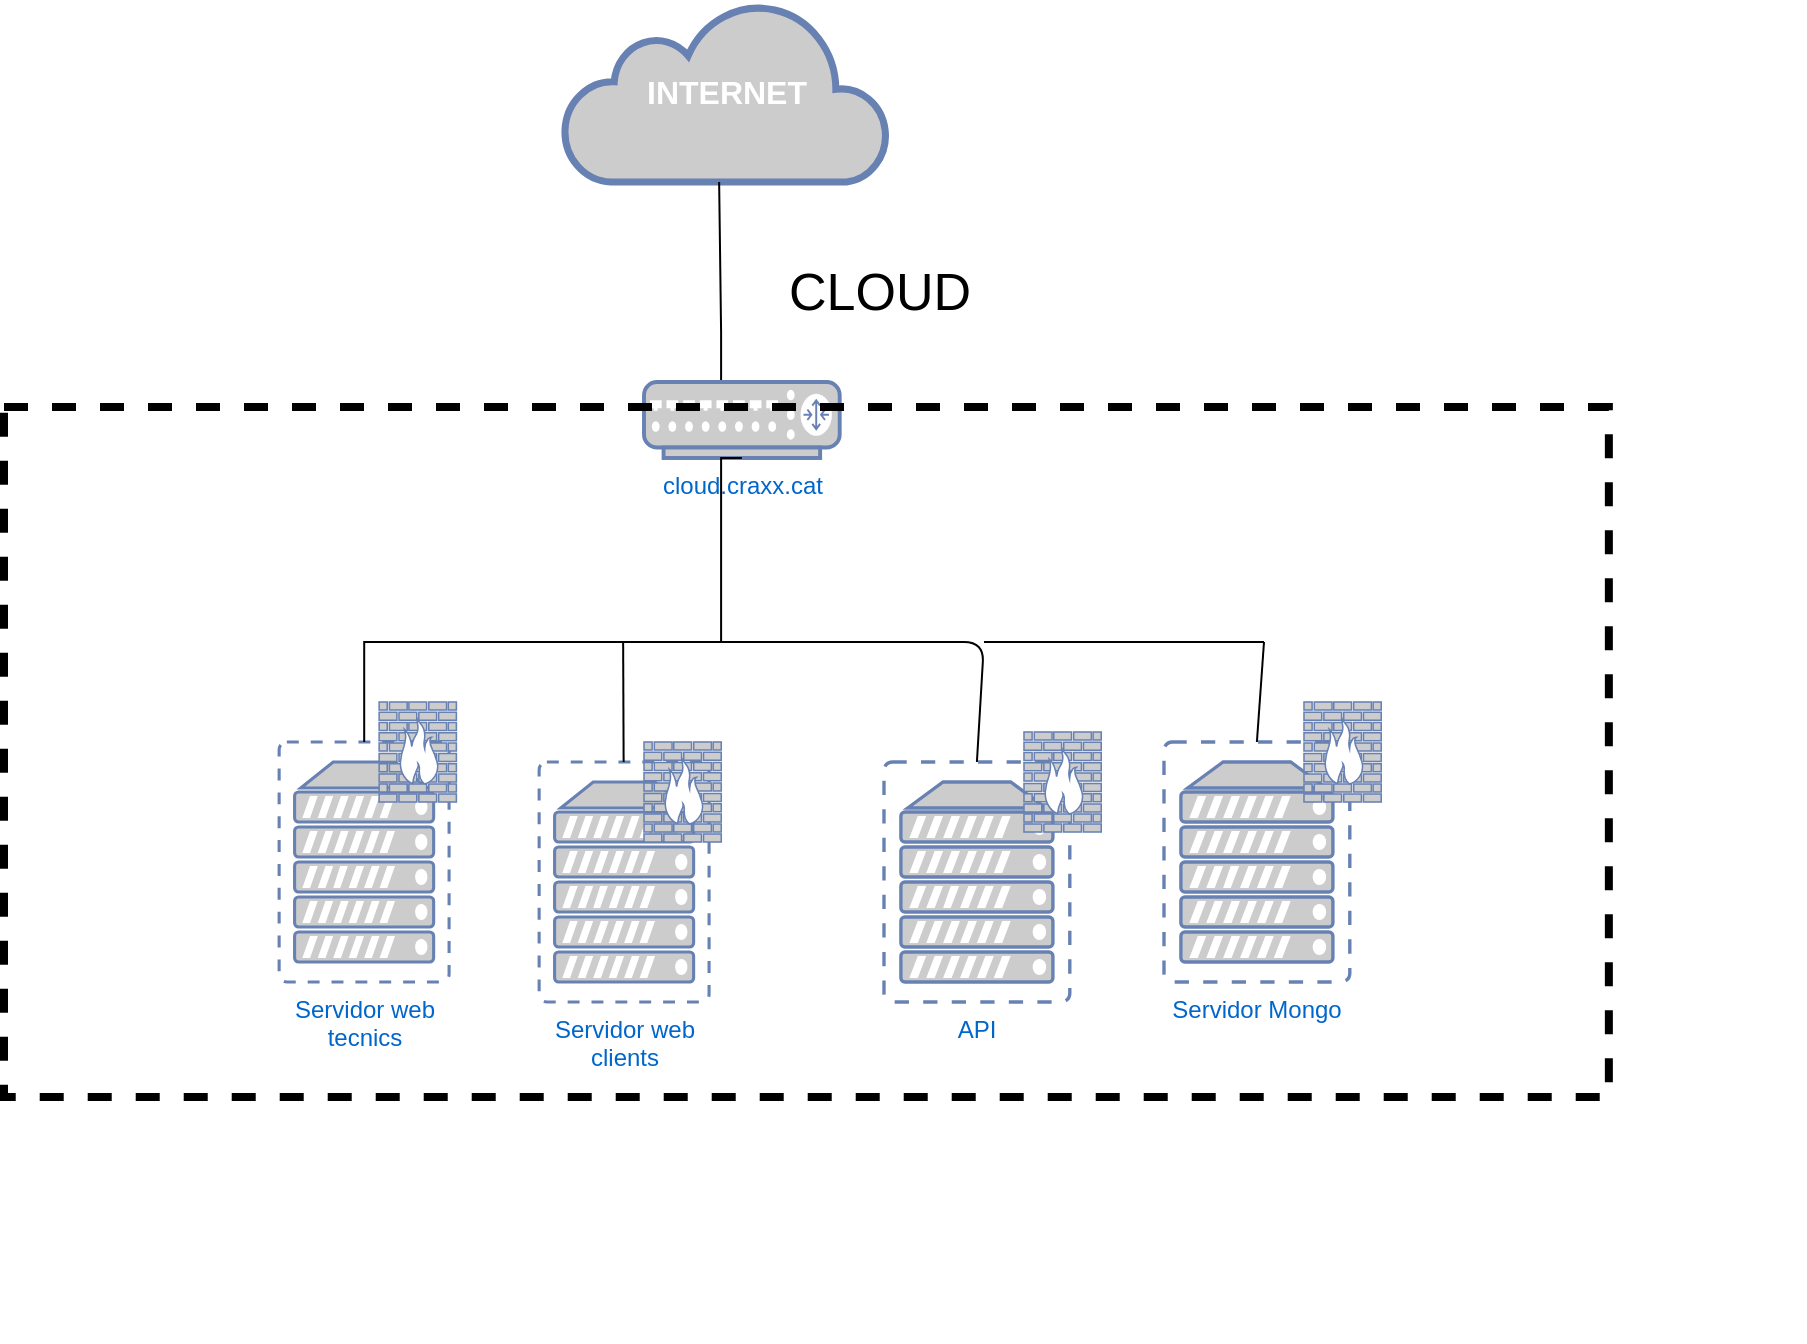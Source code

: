 <mxfile version="13.0.5" type="google"><diagram name="Page-1" id="c37626ed-c26b-45fb-9056-f9ebc6bb27b6"><mxGraphModel dx="2386" dy="1500" grid="1" gridSize="10" guides="1" tooltips="1" connect="1" arrows="1" fold="1" page="1" pageScale="1" pageWidth="1100" pageHeight="850" background="#ffffff" math="0" shadow="0"><root><mxCell id="0"/><mxCell id="1" parent="0"/><mxCell id="Qi7QpuUZEXk-ezAzCl7Y-1" value="&lt;font style=&quot;font-size: 16px&quot;&gt;&lt;b&gt;INTERNET&lt;/b&gt;&lt;/font&gt;" style="html=1;outlineConnect=0;fillColor=#CCCCCC;strokeColor=#6881B3;gradientColor=none;gradientDirection=north;strokeWidth=2;shape=mxgraph.networks.cloud;fontColor=#ffffff;" parent="1" vertex="1"><mxGeometry x="410" y="60" width="162" height="90" as="geometry"/></mxCell><mxCell id="Qi7QpuUZEXk-ezAzCl7Y-5" style="edgeStyle=orthogonalEdgeStyle;rounded=0;orthogonalLoop=1;jettySize=auto;html=1;entryX=0.5;entryY=1;entryDx=0;entryDy=0;entryPerimeter=0;endArrow=none;endFill=0;" parent="1" source="Qi7QpuUZEXk-ezAzCl7Y-4" edge="1"><mxGeometry relative="1" as="geometry"><Array as="points"><mxPoint x="488.57" y="225"/><mxPoint x="487.57" y="225"/></Array><mxPoint x="487.57" y="150" as="targetPoint"/></mxGeometry></mxCell><mxCell id="Qi7QpuUZEXk-ezAzCl7Y-12" value="" style="group" parent="1" vertex="1" connectable="0"><mxGeometry x="580" y="390" width="450.0" height="340" as="geometry"/></mxCell><mxCell id="Qi7QpuUZEXk-ezAzCl7Y-15" value="" style="group" parent="Qi7QpuUZEXk-ezAzCl7Y-12" vertex="1" connectable="0"><mxGeometry x="-67.568" y="-150" width="517.568" height="490" as="geometry"/></mxCell><mxCell id="Qi7QpuUZEXk-ezAzCl7Y-4" value="cloud.craxx.cat" style="fontColor=#0066CC;verticalAlign=top;verticalLabelPosition=bottom;labelPosition=center;align=center;html=1;outlineConnect=0;fillColor=#CCCCCC;strokeColor=#6881B3;gradientColor=none;gradientDirection=north;strokeWidth=2;shape=mxgraph.networks.router;" parent="Qi7QpuUZEXk-ezAzCl7Y-15" vertex="1"><mxGeometry x="-62.43" y="10" width="97.851" height="38" as="geometry"/></mxCell><mxCell id="Qi7QpuUZEXk-ezAzCl7Y-6" value="API" style="fontColor=#0066CC;verticalAlign=top;verticalLabelPosition=bottom;labelPosition=center;align=center;html=1;outlineConnect=0;fillColor=#CCCCCC;strokeColor=#6881B3;gradientColor=none;gradientDirection=north;strokeWidth=2;shape=mxgraph.networks.virtual_server;" parent="Qi7QpuUZEXk-ezAzCl7Y-15" vertex="1"><mxGeometry x="57.565" y="200" width="92.904" height="120.0" as="geometry"/></mxCell><mxCell id="StNixpbK4XWvQTIkGnch-7" value="Servidor web&lt;br&gt;clients&lt;br&gt;" style="fontColor=#0066CC;verticalAlign=top;verticalLabelPosition=bottom;labelPosition=center;align=center;html=1;outlineConnect=0;fillColor=#CCCCCC;strokeColor=#6881B3;gradientColor=none;gradientDirection=north;strokeWidth=2;shape=mxgraph.networks.virtual_server;" parent="Qi7QpuUZEXk-ezAzCl7Y-15" vertex="1"><mxGeometry x="-114.86" y="200" width="84.97" height="120" as="geometry"/></mxCell><mxCell id="Qi7QpuUZEXk-ezAzCl7Y-11" value="&lt;span style=&quot;color: rgba(0 , 0 , 0 , 0) ; font-family: monospace ; font-size: 0px&quot;&gt;%3CmxGraphModel%3E%3Croot%3E%3CmxCell%20id%3D%220%22%2F%3E%3CmxCell%20id%3D%221%22%20parent%3D%220%22%2F%3E%3CmxCell%20id%3D%222%22%20value%3D%22%22%20style%3D%22fontColor%3D%230066CC%3BverticalAlign%3Dtop%3BverticalLabelPosition%3Dbottom%3BlabelPosition%3Dcenter%3Balign%3Dcenter%3Bhtml%3D1%3BoutlineConnect%3D0%3BfillColor%3D%23CCCCCC%3BstrokeColor%3D%236881B3%3BgradientColor%3Dnone%3BgradientDirection%3Dnorth%3BstrokeWidth%3D2%3Bshape%3Dmxgraph.networks.firewall%3B%22%20vertex%3D%221%22%20parent%3D%221%22%3E%3CmxGeometry%20x%3D%22450.007%22%20y%3D%22430%22%20width%3D%2238.624%22%20height%3D%2250.0%22%20as%3D%22geometry%22%2F%3E%3C%2FmxCell%3E%3C%2Froot%3E%3C%2FmxGraphModel%3E&lt;/span&gt;&lt;span style=&quot;color: rgba(0 , 0 , 0 , 0) ; font-family: monospace ; font-size: 0px&quot;&gt;%3CmxGraphModel%3E%3Croot%3E%3CmxCell%20id%3D%220%22%2F%3E%3CmxCell%20id%3D%221%22%20parent%3D%220%22%2F%3E%3CmxCell%20id%3D%222%22%20value%3D%22%22%20style%3D%22fontColor%3D%230066CC%3BverticalAlign%3Dtop%3BverticalLabelPosition%3Dbottom%3BlabelPosition%3Dcenter%3Balign%3Dcenter%3Bhtml%3D1%3BoutlineConnect%3D0%3BfillColor%3D%23CCCCCC%3BstrokeColor%3D%236881B3%3BgradientColor%3Dnone%3BgradientDirection%3Dnorth%3BstrokeWidth%3D2%3Bshape%3Dmxgraph.networks.firewall%3B%22%20vertex%3D%221%22%20parent%3D%221%22%3E%3CmxGeometry%20x%3D%22450.007%22%20y%3D%22430%22%20width%3D%2238.624%22%20height%3D%2250.0%22%20as%3D%22geometry%22%2F%3E%3C%2FmxCell%3E%3C%2Froot%3E%3C%2FmxGraphModel%3E&lt;/span&gt;" style="fontColor=#0066CC;verticalAlign=top;verticalLabelPosition=bottom;labelPosition=center;align=center;html=1;outlineConnect=0;fillColor=#CCCCCC;strokeColor=#6881B3;gradientColor=none;gradientDirection=north;strokeWidth=2;shape=mxgraph.networks.firewall;" parent="Qi7QpuUZEXk-ezAzCl7Y-15" vertex="1"><mxGeometry x="-62.425" y="190" width="38.624" height="50.0" as="geometry"/></mxCell><mxCell id="Qi7QpuUZEXk-ezAzCl7Y-8" value="Servidor web &lt;br&gt;tecnics" style="fontColor=#0066CC;verticalAlign=top;verticalLabelPosition=bottom;labelPosition=center;align=center;html=1;outlineConnect=0;fillColor=#CCCCCC;strokeColor=#6881B3;gradientColor=none;gradientDirection=north;strokeWidth=2;shape=mxgraph.networks.virtual_server;" parent="Qi7QpuUZEXk-ezAzCl7Y-15" vertex="1"><mxGeometry x="-244.862" y="190" width="84.974" height="120.0" as="geometry"/></mxCell><mxCell id="Qi7QpuUZEXk-ezAzCl7Y-10" style="edgeStyle=orthogonalEdgeStyle;rounded=0;orthogonalLoop=1;jettySize=auto;html=1;entryX=0.5;entryY=1;entryDx=0;entryDy=0;entryPerimeter=0;endArrow=none;endFill=0;" parent="Qi7QpuUZEXk-ezAzCl7Y-15" source="Qi7QpuUZEXk-ezAzCl7Y-8" target="Qi7QpuUZEXk-ezAzCl7Y-4" edge="1"><mxGeometry relative="1" as="geometry"><Array as="points"><mxPoint x="-201.862" y="140"/><mxPoint x="-23.862" y="140"/></Array></mxGeometry></mxCell><mxCell id="jkxrmpYSS00kbocfCSrC-2" value="Servidor Mongo" style="fontColor=#0066CC;verticalAlign=top;verticalLabelPosition=bottom;labelPosition=center;align=center;html=1;outlineConnect=0;fillColor=#CCCCCC;strokeColor=#6881B3;gradientColor=none;gradientDirection=north;strokeWidth=2;shape=mxgraph.networks.virtual_server;" vertex="1" parent="Qi7QpuUZEXk-ezAzCl7Y-15"><mxGeometry x="197.565" y="190" width="92.904" height="120.0" as="geometry"/></mxCell><mxCell id="jkxrmpYSS00kbocfCSrC-4" value="&lt;span style=&quot;color: rgba(0 , 0 , 0 , 0) ; font-family: monospace ; font-size: 0px&quot;&gt;%3CmxGraphModel%3E%3Croot%3E%3CmxCell%20id%3D%220%22%2F%3E%3CmxCell%20id%3D%221%22%20parent%3D%220%22%2F%3E%3CmxCell%20id%3D%222%22%20value%3D%22%22%20style%3D%22fontColor%3D%230066CC%3BverticalAlign%3Dtop%3BverticalLabelPosition%3Dbottom%3BlabelPosition%3Dcenter%3Balign%3Dcenter%3Bhtml%3D1%3BoutlineConnect%3D0%3BfillColor%3D%23CCCCCC%3BstrokeColor%3D%236881B3%3BgradientColor%3Dnone%3BgradientDirection%3Dnorth%3BstrokeWidth%3D2%3Bshape%3Dmxgraph.networks.firewall%3B%22%20vertex%3D%221%22%20parent%3D%221%22%3E%3CmxGeometry%20x%3D%22450.007%22%20y%3D%22430%22%20width%3D%2238.624%22%20height%3D%2250.0%22%20as%3D%22geometry%22%2F%3E%3C%2FmxCell%3E%3C%2Froot%3E%3C%2FmxGraphModel%3E&lt;/span&gt;&lt;span style=&quot;color: rgba(0 , 0 , 0 , 0) ; font-family: monospace ; font-size: 0px&quot;&gt;%3CmxGraphModel%3E%3Croot%3E%3CmxCell%20id%3D%220%22%2F%3E%3CmxCell%20id%3D%221%22%20parent%3D%220%22%2F%3E%3CmxCell%20id%3D%222%22%20value%3D%22%22%20style%3D%22fontColor%3D%230066CC%3BverticalAlign%3Dtop%3BverticalLabelPosition%3Dbottom%3BlabelPosition%3Dcenter%3Balign%3Dcenter%3Bhtml%3D1%3BoutlineConnect%3D0%3BfillColor%3D%23CCCCCC%3BstrokeColor%3D%236881B3%3BgradientColor%3Dnone%3BgradientDirection%3Dnorth%3BstrokeWidth%3D2%3Bshape%3Dmxgraph.networks.firewall%3B%22%20vertex%3D%221%22%20parent%3D%221%22%3E%3CmxGeometry%20x%3D%22450.007%22%20y%3D%22430%22%20width%3D%2238.624%22%20height%3D%2250.0%22%20as%3D%22geometry%22%2F%3E%3C%2FmxCell%3E%3C%2Froot%3E%3C%2FmxGraphModel%3E&lt;/span&gt;" style="fontColor=#0066CC;verticalAlign=top;verticalLabelPosition=bottom;labelPosition=center;align=center;html=1;outlineConnect=0;fillColor=#CCCCCC;strokeColor=#6881B3;gradientColor=none;gradientDirection=north;strokeWidth=2;shape=mxgraph.networks.firewall;" vertex="1" parent="Qi7QpuUZEXk-ezAzCl7Y-15"><mxGeometry x="127.565" y="185" width="38.624" height="50.0" as="geometry"/></mxCell><mxCell id="jkxrmpYSS00kbocfCSrC-5" value="&lt;span style=&quot;color: rgba(0 , 0 , 0 , 0) ; font-family: monospace ; font-size: 0px&quot;&gt;%3CmxGraphModel%3E%3Croot%3E%3CmxCell%20id%3D%220%22%2F%3E%3CmxCell%20id%3D%221%22%20parent%3D%220%22%2F%3E%3CmxCell%20id%3D%222%22%20value%3D%22%22%20style%3D%22fontColor%3D%230066CC%3BverticalAlign%3Dtop%3BverticalLabelPosition%3Dbottom%3BlabelPosition%3Dcenter%3Balign%3Dcenter%3Bhtml%3D1%3BoutlineConnect%3D0%3BfillColor%3D%23CCCCCC%3BstrokeColor%3D%236881B3%3BgradientColor%3Dnone%3BgradientDirection%3Dnorth%3BstrokeWidth%3D2%3Bshape%3Dmxgraph.networks.firewall%3B%22%20vertex%3D%221%22%20parent%3D%221%22%3E%3CmxGeometry%20x%3D%22450.007%22%20y%3D%22430%22%20width%3D%2238.624%22%20height%3D%2250.0%22%20as%3D%22geometry%22%2F%3E%3C%2FmxCell%3E%3C%2Froot%3E%3C%2FmxGraphModel%3E&lt;/span&gt;&lt;span style=&quot;color: rgba(0 , 0 , 0 , 0) ; font-family: monospace ; font-size: 0px&quot;&gt;%3CmxGraphModel%3E%3Croot%3E%3CmxCell%20id%3D%220%22%2F%3E%3CmxCell%20id%3D%221%22%20parent%3D%220%22%2F%3E%3CmxCell%20id%3D%222%22%20value%3D%22%22%20style%3D%22fontColor%3D%230066CC%3BverticalAlign%3Dtop%3BverticalLabelPosition%3Dbottom%3BlabelPosition%3Dcenter%3Balign%3Dcenter%3Bhtml%3D1%3BoutlineConnect%3D0%3BfillColor%3D%23CCCCCC%3BstrokeColor%3D%236881B3%3BgradientColor%3Dnone%3BgradientDirection%3Dnorth%3BstrokeWidth%3D2%3Bshape%3Dmxgraph.networks.firewall%3B%22%20vertex%3D%221%22%20parent%3D%221%22%3E%3CmxGeometry%20x%3D%22450.007%22%20y%3D%22430%22%20width%3D%2238.624%22%20height%3D%2250.0%22%20as%3D%22geometry%22%2F%3E%3C%2FmxCell%3E%3C%2Froot%3E%3C%2FmxGraphModel%3E&lt;/span&gt;" style="fontColor=#0066CC;verticalAlign=top;verticalLabelPosition=bottom;labelPosition=center;align=center;html=1;outlineConnect=0;fillColor=#CCCCCC;strokeColor=#6881B3;gradientColor=none;gradientDirection=north;strokeWidth=2;shape=mxgraph.networks.firewall;" vertex="1" parent="Qi7QpuUZEXk-ezAzCl7Y-15"><mxGeometry x="267.565" y="170" width="38.624" height="50.0" as="geometry"/></mxCell><mxCell id="jkxrmpYSS00kbocfCSrC-9" value="" style="endArrow=none;html=1;exitX=0.5;exitY=0;exitDx=0;exitDy=0;exitPerimeter=0;" edge="1" parent="Qi7QpuUZEXk-ezAzCl7Y-15" source="jkxrmpYSS00kbocfCSrC-2"><mxGeometry width="50" height="50" relative="1" as="geometry"><mxPoint x="197.568" y="190" as="sourcePoint"/><mxPoint x="247.568" y="140" as="targetPoint"/></mxGeometry></mxCell><mxCell id="Qi7QpuUZEXk-ezAzCl7Y-18" value="" style="rounded=0;whiteSpace=wrap;html=1;fillColor=none;dashed=1;strokeWidth=4;" parent="Qi7QpuUZEXk-ezAzCl7Y-15" vertex="1"><mxGeometry x="-382.43" y="22.5" width="802.43" height="345" as="geometry"/></mxCell><mxCell id="Qi7QpuUZEXk-ezAzCl7Y-19" value="&lt;font style=&quot;font-size: 26px&quot;&gt;CLOUD&lt;/font&gt;" style="text;html=1;strokeColor=none;fillColor=none;align=center;verticalAlign=middle;whiteSpace=wrap;rounded=0;dashed=1;" parent="1" vertex="1"><mxGeometry x="517.57" y="180" width="100" height="50" as="geometry"/></mxCell><mxCell id="Qi7QpuUZEXk-ezAzCl7Y-14" value="" style="fontColor=#0066CC;verticalAlign=top;verticalLabelPosition=bottom;labelPosition=center;align=center;html=1;outlineConnect=0;fillColor=#CCCCCC;strokeColor=#6881B3;gradientColor=none;gradientDirection=north;strokeWidth=2;shape=mxgraph.networks.firewall;" parent="1" vertex="1"><mxGeometry x="317.566" y="410" width="38.624" height="50.0" as="geometry"/></mxCell><mxCell id="StNixpbK4XWvQTIkGnch-18" value="" style="endArrow=none;html=1;" parent="1" source="StNixpbK4XWvQTIkGnch-7" edge="1"><mxGeometry width="50" height="50" relative="1" as="geometry"><mxPoint x="487.57" y="400" as="sourcePoint"/><mxPoint x="439.57" y="380" as="targetPoint"/></mxGeometry></mxCell><mxCell id="StNixpbK4XWvQTIkGnch-20" value="" style="endArrow=none;html=1;entryX=0.5;entryY=0;entryDx=0;entryDy=0;entryPerimeter=0;" parent="1" target="Qi7QpuUZEXk-ezAzCl7Y-6" edge="1"><mxGeometry width="50" height="50" relative="1" as="geometry"><mxPoint x="487.57" y="380" as="sourcePoint"/><mxPoint x="537.57" y="350" as="targetPoint"/><Array as="points"><mxPoint x="620" y="380"/></Array></mxGeometry></mxCell><mxCell id="jkxrmpYSS00kbocfCSrC-7" value="" style="endArrow=none;html=1;" edge="1" parent="1"><mxGeometry width="50" height="50" relative="1" as="geometry"><mxPoint x="760" y="380" as="sourcePoint"/><mxPoint x="620" y="380" as="targetPoint"/></mxGeometry></mxCell></root></mxGraphModel></diagram></mxfile>